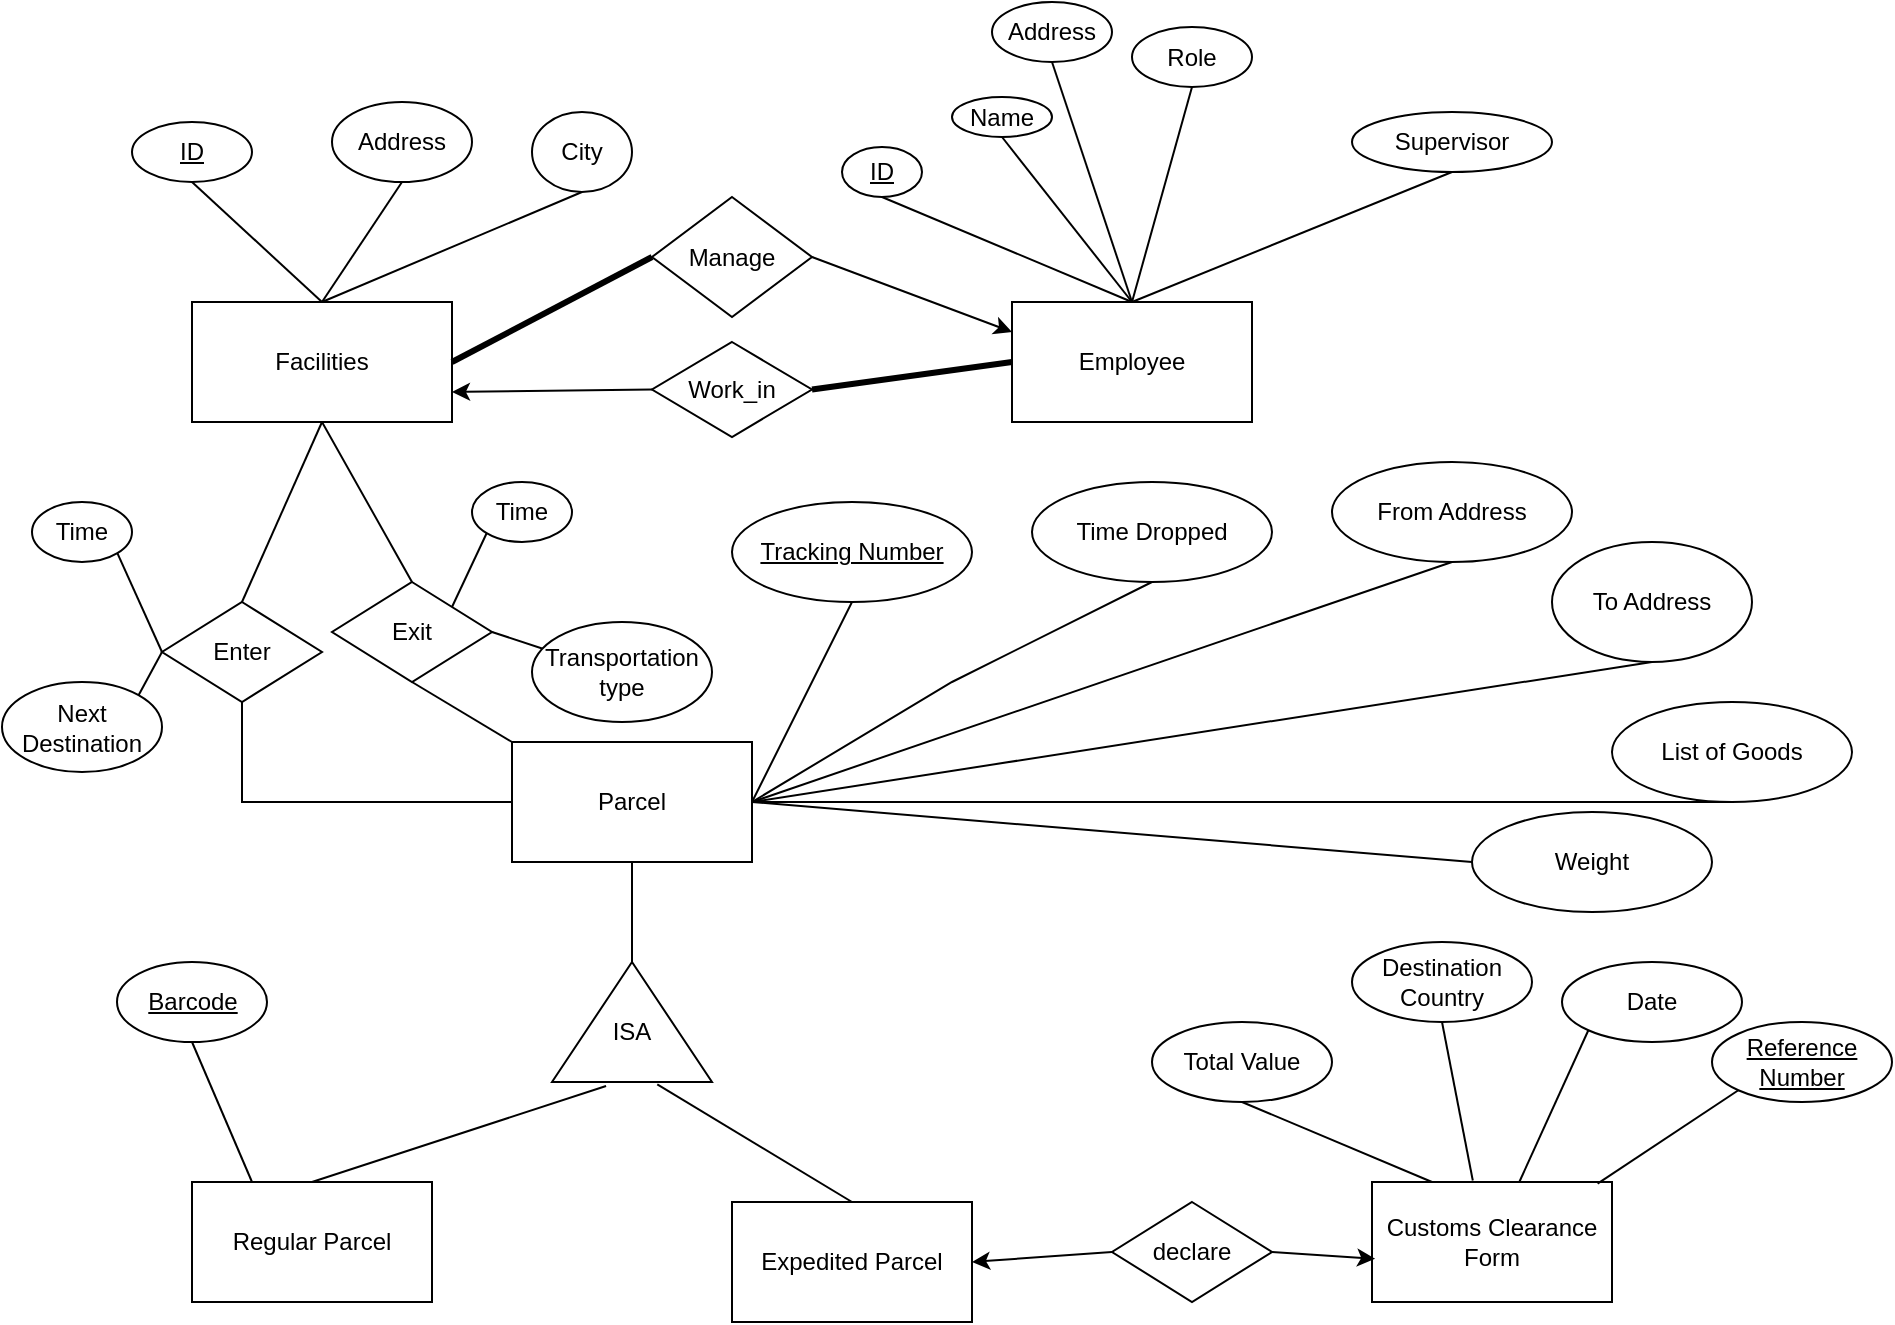 <mxfile version="22.1.21" type="github">
  <diagram name="Page-1" id="EvxMVYd9CC9yM_wSXS7T">
    <mxGraphModel dx="1562" dy="810" grid="1" gridSize="10" guides="1" tooltips="1" connect="1" arrows="1" fold="1" page="1" pageScale="1" pageWidth="850" pageHeight="1100" math="0" shadow="0">
      <root>
        <mxCell id="0" />
        <mxCell id="1" parent="0" />
        <mxCell id="00lhhaFbvG1tlL3pLhrf-69" style="rounded=0;orthogonalLoop=1;jettySize=auto;html=1;exitX=0.5;exitY=1;exitDx=0;exitDy=0;entryX=0.5;entryY=0;entryDx=0;entryDy=0;endArrow=none;endFill=0;" edge="1" parent="1" source="00lhhaFbvG1tlL3pLhrf-1" target="00lhhaFbvG1tlL3pLhrf-65">
          <mxGeometry relative="1" as="geometry" />
        </mxCell>
        <mxCell id="00lhhaFbvG1tlL3pLhrf-73" style="rounded=0;orthogonalLoop=1;jettySize=auto;html=1;exitX=0.5;exitY=1;exitDx=0;exitDy=0;entryX=0.5;entryY=0;entryDx=0;entryDy=0;endArrow=none;endFill=0;" edge="1" parent="1" source="00lhhaFbvG1tlL3pLhrf-1" target="00lhhaFbvG1tlL3pLhrf-70">
          <mxGeometry relative="1" as="geometry" />
        </mxCell>
        <mxCell id="00lhhaFbvG1tlL3pLhrf-1" value="Facilities" style="rounded=0;whiteSpace=wrap;html=1;" vertex="1" parent="1">
          <mxGeometry x="100" y="190" width="130" height="60" as="geometry" />
        </mxCell>
        <mxCell id="00lhhaFbvG1tlL3pLhrf-9" style="rounded=0;orthogonalLoop=1;jettySize=auto;html=1;exitX=0.5;exitY=1;exitDx=0;exitDy=0;endArrow=none;endFill=0;entryX=0.5;entryY=0;entryDx=0;entryDy=0;" edge="1" parent="1" source="00lhhaFbvG1tlL3pLhrf-2" target="00lhhaFbvG1tlL3pLhrf-1">
          <mxGeometry relative="1" as="geometry" />
        </mxCell>
        <mxCell id="00lhhaFbvG1tlL3pLhrf-2" value="ID" style="ellipse;whiteSpace=wrap;html=1;fontStyle=4" vertex="1" parent="1">
          <mxGeometry x="70" y="100" width="60" height="30" as="geometry" />
        </mxCell>
        <mxCell id="00lhhaFbvG1tlL3pLhrf-10" style="rounded=0;orthogonalLoop=1;jettySize=auto;html=1;exitX=0.5;exitY=1;exitDx=0;exitDy=0;entryX=0.5;entryY=0;entryDx=0;entryDy=0;endArrow=none;endFill=0;" edge="1" parent="1" source="00lhhaFbvG1tlL3pLhrf-3" target="00lhhaFbvG1tlL3pLhrf-1">
          <mxGeometry relative="1" as="geometry" />
        </mxCell>
        <mxCell id="00lhhaFbvG1tlL3pLhrf-3" value="Address" style="ellipse;whiteSpace=wrap;html=1;" vertex="1" parent="1">
          <mxGeometry x="170" y="90" width="70" height="40" as="geometry" />
        </mxCell>
        <mxCell id="00lhhaFbvG1tlL3pLhrf-11" style="rounded=0;orthogonalLoop=1;jettySize=auto;html=1;exitX=0.5;exitY=1;exitDx=0;exitDy=0;entryX=0.5;entryY=0;entryDx=0;entryDy=0;endArrow=none;endFill=0;" edge="1" parent="1" source="00lhhaFbvG1tlL3pLhrf-4" target="00lhhaFbvG1tlL3pLhrf-1">
          <mxGeometry relative="1" as="geometry" />
        </mxCell>
        <mxCell id="00lhhaFbvG1tlL3pLhrf-4" value="City" style="ellipse;whiteSpace=wrap;html=1;" vertex="1" parent="1">
          <mxGeometry x="270" y="95" width="50" height="40" as="geometry" />
        </mxCell>
        <mxCell id="00lhhaFbvG1tlL3pLhrf-16" style="rounded=0;orthogonalLoop=1;jettySize=auto;html=1;exitX=0;exitY=0.5;exitDx=0;exitDy=0;entryX=1;entryY=0.5;entryDx=0;entryDy=0;endArrow=none;endFill=0;curved=0;strokeColor=default;strokeWidth=3;" edge="1" parent="1" source="00lhhaFbvG1tlL3pLhrf-13" target="00lhhaFbvG1tlL3pLhrf-1">
          <mxGeometry relative="1" as="geometry" />
        </mxCell>
        <mxCell id="00lhhaFbvG1tlL3pLhrf-13" value="Manage" style="rhombus;whiteSpace=wrap;html=1;" vertex="1" parent="1">
          <mxGeometry x="330" y="137.5" width="80" height="60" as="geometry" />
        </mxCell>
        <mxCell id="00lhhaFbvG1tlL3pLhrf-15" style="rounded=0;orthogonalLoop=1;jettySize=auto;html=1;exitX=0;exitY=0.25;exitDx=0;exitDy=0;entryX=1;entryY=0.5;entryDx=0;entryDy=0;endArrow=none;endFill=0;startArrow=classic;startFill=1;" edge="1" parent="1" source="00lhhaFbvG1tlL3pLhrf-14" target="00lhhaFbvG1tlL3pLhrf-13">
          <mxGeometry relative="1" as="geometry" />
        </mxCell>
        <mxCell id="00lhhaFbvG1tlL3pLhrf-95" style="rounded=0;orthogonalLoop=1;jettySize=auto;html=1;exitX=0;exitY=0.5;exitDx=0;exitDy=0;entryX=1;entryY=0.5;entryDx=0;entryDy=0;endArrow=none;endFill=0;strokeWidth=3;" edge="1" parent="1" source="00lhhaFbvG1tlL3pLhrf-14" target="00lhhaFbvG1tlL3pLhrf-94">
          <mxGeometry relative="1" as="geometry" />
        </mxCell>
        <mxCell id="00lhhaFbvG1tlL3pLhrf-14" value="Employee" style="rounded=0;whiteSpace=wrap;html=1;" vertex="1" parent="1">
          <mxGeometry x="510" y="190" width="120" height="60" as="geometry" />
        </mxCell>
        <mxCell id="00lhhaFbvG1tlL3pLhrf-27" style="rounded=0;orthogonalLoop=1;jettySize=auto;html=1;exitX=0.5;exitY=1;exitDx=0;exitDy=0;entryX=0.5;entryY=0;entryDx=0;entryDy=0;endArrow=none;endFill=0;" edge="1" parent="1" source="00lhhaFbvG1tlL3pLhrf-17" target="00lhhaFbvG1tlL3pLhrf-14">
          <mxGeometry relative="1" as="geometry" />
        </mxCell>
        <mxCell id="00lhhaFbvG1tlL3pLhrf-17" value="ID" style="ellipse;whiteSpace=wrap;html=1;fontStyle=4" vertex="1" parent="1">
          <mxGeometry x="425" y="112.5" width="40" height="25" as="geometry" />
        </mxCell>
        <mxCell id="00lhhaFbvG1tlL3pLhrf-28" style="rounded=0;orthogonalLoop=1;jettySize=auto;html=1;exitX=0.5;exitY=1;exitDx=0;exitDy=0;endArrow=none;endFill=0;entryX=0.5;entryY=0;entryDx=0;entryDy=0;" edge="1" parent="1" source="00lhhaFbvG1tlL3pLhrf-18" target="00lhhaFbvG1tlL3pLhrf-14">
          <mxGeometry relative="1" as="geometry">
            <mxPoint x="570" y="250" as="targetPoint" />
          </mxGeometry>
        </mxCell>
        <mxCell id="00lhhaFbvG1tlL3pLhrf-18" value="Name" style="ellipse;whiteSpace=wrap;html=1;" vertex="1" parent="1">
          <mxGeometry x="480" y="87.5" width="50" height="20" as="geometry" />
        </mxCell>
        <mxCell id="00lhhaFbvG1tlL3pLhrf-29" style="rounded=0;orthogonalLoop=1;jettySize=auto;html=1;exitX=0.5;exitY=1;exitDx=0;exitDy=0;endArrow=none;endFill=0;entryX=0.5;entryY=0;entryDx=0;entryDy=0;" edge="1" parent="1" source="00lhhaFbvG1tlL3pLhrf-19" target="00lhhaFbvG1tlL3pLhrf-14">
          <mxGeometry relative="1" as="geometry">
            <mxPoint x="560" y="170" as="targetPoint" />
          </mxGeometry>
        </mxCell>
        <mxCell id="00lhhaFbvG1tlL3pLhrf-19" value="Address" style="ellipse;whiteSpace=wrap;html=1;" vertex="1" parent="1">
          <mxGeometry x="500" y="40" width="60" height="30" as="geometry" />
        </mxCell>
        <mxCell id="00lhhaFbvG1tlL3pLhrf-30" style="rounded=0;orthogonalLoop=1;jettySize=auto;html=1;exitX=0.5;exitY=1;exitDx=0;exitDy=0;endArrow=none;endFill=0;entryX=0.5;entryY=0;entryDx=0;entryDy=0;" edge="1" parent="1" source="00lhhaFbvG1tlL3pLhrf-21" target="00lhhaFbvG1tlL3pLhrf-14">
          <mxGeometry relative="1" as="geometry">
            <mxPoint x="570" y="170" as="targetPoint" />
          </mxGeometry>
        </mxCell>
        <mxCell id="00lhhaFbvG1tlL3pLhrf-21" value="Role" style="ellipse;whiteSpace=wrap;html=1;" vertex="1" parent="1">
          <mxGeometry x="570" y="52.5" width="60" height="30" as="geometry" />
        </mxCell>
        <mxCell id="00lhhaFbvG1tlL3pLhrf-33" style="rounded=0;orthogonalLoop=1;jettySize=auto;html=1;exitX=0.5;exitY=1;exitDx=0;exitDy=0;entryX=0.5;entryY=0;entryDx=0;entryDy=0;endArrow=none;endFill=0;" edge="1" parent="1" source="00lhhaFbvG1tlL3pLhrf-22" target="00lhhaFbvG1tlL3pLhrf-14">
          <mxGeometry relative="1" as="geometry" />
        </mxCell>
        <mxCell id="00lhhaFbvG1tlL3pLhrf-22" value="Supervisor" style="ellipse;whiteSpace=wrap;html=1;" vertex="1" parent="1">
          <mxGeometry x="680" y="95" width="100" height="30" as="geometry" />
        </mxCell>
        <mxCell id="00lhhaFbvG1tlL3pLhrf-32" value="Regular Parcel" style="rounded=0;whiteSpace=wrap;html=1;" vertex="1" parent="1">
          <mxGeometry x="100" y="630" width="120" height="60" as="geometry" />
        </mxCell>
        <mxCell id="00lhhaFbvG1tlL3pLhrf-46" style="rounded=0;orthogonalLoop=1;jettySize=auto;html=1;exitX=0.5;exitY=1;exitDx=0;exitDy=0;entryX=1;entryY=0.5;entryDx=0;entryDy=0;endArrow=none;endFill=0;" edge="1" parent="1" source="00lhhaFbvG1tlL3pLhrf-34" target="00lhhaFbvG1tlL3pLhrf-36">
          <mxGeometry relative="1" as="geometry" />
        </mxCell>
        <mxCell id="00lhhaFbvG1tlL3pLhrf-34" value="&lt;u&gt;Tracking Number&lt;/u&gt;" style="ellipse;whiteSpace=wrap;html=1;" vertex="1" parent="1">
          <mxGeometry x="370" y="290" width="120" height="50" as="geometry" />
        </mxCell>
        <mxCell id="00lhhaFbvG1tlL3pLhrf-35" value="Expedited Parcel" style="rounded=0;whiteSpace=wrap;html=1;" vertex="1" parent="1">
          <mxGeometry x="370" y="640" width="120" height="60" as="geometry" />
        </mxCell>
        <mxCell id="00lhhaFbvG1tlL3pLhrf-43" style="rounded=0;orthogonalLoop=1;jettySize=auto;html=1;exitX=0.5;exitY=1;exitDx=0;exitDy=0;entryX=1;entryY=0.5;entryDx=0;entryDy=0;endArrow=none;endFill=0;" edge="1" parent="1" source="00lhhaFbvG1tlL3pLhrf-36" target="00lhhaFbvG1tlL3pLhrf-41">
          <mxGeometry relative="1" as="geometry" />
        </mxCell>
        <mxCell id="00lhhaFbvG1tlL3pLhrf-36" value="Parcel" style="rounded=0;whiteSpace=wrap;html=1;" vertex="1" parent="1">
          <mxGeometry x="260" y="410" width="120" height="60" as="geometry" />
        </mxCell>
        <mxCell id="00lhhaFbvG1tlL3pLhrf-41" value="" style="triangle;whiteSpace=wrap;html=1;rotation=-90;" vertex="1" parent="1">
          <mxGeometry x="290" y="510" width="60" height="80" as="geometry" />
        </mxCell>
        <mxCell id="00lhhaFbvG1tlL3pLhrf-42" value="ISA" style="text;html=1;strokeColor=none;fillColor=none;align=center;verticalAlign=middle;whiteSpace=wrap;rounded=0;" vertex="1" parent="1">
          <mxGeometry x="290" y="540" width="60" height="30" as="geometry" />
        </mxCell>
        <mxCell id="00lhhaFbvG1tlL3pLhrf-44" style="rounded=0;orthogonalLoop=1;jettySize=auto;html=1;exitX=0.5;exitY=0;exitDx=0;exitDy=0;entryX=-0.02;entryY=0.658;entryDx=0;entryDy=0;entryPerimeter=0;endArrow=none;endFill=0;" edge="1" parent="1" source="00lhhaFbvG1tlL3pLhrf-35" target="00lhhaFbvG1tlL3pLhrf-41">
          <mxGeometry relative="1" as="geometry" />
        </mxCell>
        <mxCell id="00lhhaFbvG1tlL3pLhrf-45" style="rounded=0;orthogonalLoop=1;jettySize=auto;html=1;exitX=0.5;exitY=0;exitDx=0;exitDy=0;entryX=-0.033;entryY=0.338;entryDx=0;entryDy=0;entryPerimeter=0;endArrow=none;endFill=0;" edge="1" parent="1" source="00lhhaFbvG1tlL3pLhrf-32" target="00lhhaFbvG1tlL3pLhrf-41">
          <mxGeometry relative="1" as="geometry" />
        </mxCell>
        <mxCell id="00lhhaFbvG1tlL3pLhrf-57" style="rounded=0;orthogonalLoop=1;jettySize=auto;html=1;exitX=0.5;exitY=1;exitDx=0;exitDy=0;endArrow=none;endFill=0;entryX=1;entryY=0.5;entryDx=0;entryDy=0;" edge="1" parent="1" source="00lhhaFbvG1tlL3pLhrf-47" target="00lhhaFbvG1tlL3pLhrf-36">
          <mxGeometry relative="1" as="geometry">
            <mxPoint x="390" y="450" as="targetPoint" />
          </mxGeometry>
        </mxCell>
        <mxCell id="00lhhaFbvG1tlL3pLhrf-47" value="From Address" style="ellipse;whiteSpace=wrap;html=1;" vertex="1" parent="1">
          <mxGeometry x="670" y="270" width="120" height="50" as="geometry" />
        </mxCell>
        <mxCell id="00lhhaFbvG1tlL3pLhrf-56" style="rounded=0;orthogonalLoop=1;jettySize=auto;html=1;exitX=0.5;exitY=1;exitDx=0;exitDy=0;endArrow=none;endFill=0;entryX=1;entryY=0.5;entryDx=0;entryDy=0;" edge="1" parent="1" source="00lhhaFbvG1tlL3pLhrf-48" target="00lhhaFbvG1tlL3pLhrf-36">
          <mxGeometry relative="1" as="geometry">
            <Array as="points">
              <mxPoint x="480" y="380" />
            </Array>
          </mxGeometry>
        </mxCell>
        <mxCell id="00lhhaFbvG1tlL3pLhrf-48" value="Time Dropped" style="ellipse;whiteSpace=wrap;html=1;" vertex="1" parent="1">
          <mxGeometry x="520" y="280" width="120" height="50" as="geometry" />
        </mxCell>
        <mxCell id="00lhhaFbvG1tlL3pLhrf-64" style="rounded=0;orthogonalLoop=1;jettySize=auto;html=1;exitX=0.5;exitY=1;exitDx=0;exitDy=0;entryX=1;entryY=0.5;entryDx=0;entryDy=0;endArrow=none;endFill=0;" edge="1" parent="1" source="00lhhaFbvG1tlL3pLhrf-49" target="00lhhaFbvG1tlL3pLhrf-36">
          <mxGeometry relative="1" as="geometry" />
        </mxCell>
        <mxCell id="00lhhaFbvG1tlL3pLhrf-49" value="To Address" style="ellipse;whiteSpace=wrap;html=1;" vertex="1" parent="1">
          <mxGeometry x="780" y="310" width="100" height="60" as="geometry" />
        </mxCell>
        <mxCell id="00lhhaFbvG1tlL3pLhrf-62" style="rounded=0;orthogonalLoop=1;jettySize=auto;html=1;exitX=0.5;exitY=1;exitDx=0;exitDy=0;entryX=1;entryY=0.5;entryDx=0;entryDy=0;endArrow=none;endFill=0;" edge="1" parent="1" source="00lhhaFbvG1tlL3pLhrf-53" target="00lhhaFbvG1tlL3pLhrf-36">
          <mxGeometry relative="1" as="geometry" />
        </mxCell>
        <mxCell id="00lhhaFbvG1tlL3pLhrf-53" value="List of Goods" style="ellipse;whiteSpace=wrap;html=1;" vertex="1" parent="1">
          <mxGeometry x="810" y="390" width="120" height="50" as="geometry" />
        </mxCell>
        <mxCell id="00lhhaFbvG1tlL3pLhrf-63" style="rounded=0;orthogonalLoop=1;jettySize=auto;html=1;exitX=0;exitY=0.5;exitDx=0;exitDy=0;endArrow=none;endFill=0;entryX=1;entryY=0.5;entryDx=0;entryDy=0;" edge="1" parent="1" source="00lhhaFbvG1tlL3pLhrf-54" target="00lhhaFbvG1tlL3pLhrf-36">
          <mxGeometry relative="1" as="geometry">
            <mxPoint x="390" y="450" as="targetPoint" />
          </mxGeometry>
        </mxCell>
        <mxCell id="00lhhaFbvG1tlL3pLhrf-54" value="Weight" style="ellipse;whiteSpace=wrap;html=1;" vertex="1" parent="1">
          <mxGeometry x="740" y="445" width="120" height="50" as="geometry" />
        </mxCell>
        <mxCell id="00lhhaFbvG1tlL3pLhrf-68" style="edgeStyle=orthogonalEdgeStyle;rounded=0;orthogonalLoop=1;jettySize=auto;html=1;exitX=0.5;exitY=1;exitDx=0;exitDy=0;entryX=0;entryY=0.5;entryDx=0;entryDy=0;endArrow=none;endFill=0;" edge="1" parent="1" source="00lhhaFbvG1tlL3pLhrf-65" target="00lhhaFbvG1tlL3pLhrf-36">
          <mxGeometry relative="1" as="geometry" />
        </mxCell>
        <mxCell id="00lhhaFbvG1tlL3pLhrf-65" value="Enter" style="rhombus;whiteSpace=wrap;html=1;" vertex="1" parent="1">
          <mxGeometry x="85" y="340" width="80" height="50" as="geometry" />
        </mxCell>
        <mxCell id="00lhhaFbvG1tlL3pLhrf-71" style="rounded=0;orthogonalLoop=1;jettySize=auto;html=1;exitX=1;exitY=0;exitDx=0;exitDy=0;entryX=0;entryY=0.5;entryDx=0;entryDy=0;endArrow=none;endFill=0;" edge="1" parent="1" source="00lhhaFbvG1tlL3pLhrf-66" target="00lhhaFbvG1tlL3pLhrf-65">
          <mxGeometry relative="1" as="geometry" />
        </mxCell>
        <mxCell id="00lhhaFbvG1tlL3pLhrf-66" value="Next Destination" style="ellipse;whiteSpace=wrap;html=1;" vertex="1" parent="1">
          <mxGeometry x="5" y="380" width="80" height="45" as="geometry" />
        </mxCell>
        <mxCell id="00lhhaFbvG1tlL3pLhrf-72" style="rounded=0;orthogonalLoop=1;jettySize=auto;html=1;exitX=1;exitY=1;exitDx=0;exitDy=0;endArrow=none;endFill=0;entryX=0;entryY=0.5;entryDx=0;entryDy=0;" edge="1" parent="1" source="00lhhaFbvG1tlL3pLhrf-67" target="00lhhaFbvG1tlL3pLhrf-65">
          <mxGeometry relative="1" as="geometry">
            <mxPoint x="100" y="360" as="targetPoint" />
          </mxGeometry>
        </mxCell>
        <mxCell id="00lhhaFbvG1tlL3pLhrf-67" value="Time" style="ellipse;whiteSpace=wrap;html=1;" vertex="1" parent="1">
          <mxGeometry x="20" y="290" width="50" height="30" as="geometry" />
        </mxCell>
        <mxCell id="00lhhaFbvG1tlL3pLhrf-74" style="rounded=0;orthogonalLoop=1;jettySize=auto;html=1;exitX=0.5;exitY=1;exitDx=0;exitDy=0;entryX=0;entryY=0;entryDx=0;entryDy=0;endArrow=none;endFill=0;" edge="1" parent="1" source="00lhhaFbvG1tlL3pLhrf-70" target="00lhhaFbvG1tlL3pLhrf-36">
          <mxGeometry relative="1" as="geometry" />
        </mxCell>
        <mxCell id="00lhhaFbvG1tlL3pLhrf-70" value="Exit" style="rhombus;whiteSpace=wrap;html=1;" vertex="1" parent="1">
          <mxGeometry x="170" y="330" width="80" height="50" as="geometry" />
        </mxCell>
        <mxCell id="00lhhaFbvG1tlL3pLhrf-77" style="rounded=0;orthogonalLoop=1;jettySize=auto;html=1;exitX=0.069;exitY=0.272;exitDx=0;exitDy=0;entryX=1;entryY=0.5;entryDx=0;entryDy=0;endArrow=none;endFill=0;exitPerimeter=0;" edge="1" parent="1" source="00lhhaFbvG1tlL3pLhrf-75" target="00lhhaFbvG1tlL3pLhrf-70">
          <mxGeometry relative="1" as="geometry" />
        </mxCell>
        <mxCell id="00lhhaFbvG1tlL3pLhrf-75" value="Transportation type" style="ellipse;whiteSpace=wrap;html=1;" vertex="1" parent="1">
          <mxGeometry x="270" y="350" width="90" height="50" as="geometry" />
        </mxCell>
        <mxCell id="00lhhaFbvG1tlL3pLhrf-78" style="rounded=0;orthogonalLoop=1;jettySize=auto;html=1;exitX=0;exitY=1;exitDx=0;exitDy=0;entryX=1;entryY=0;entryDx=0;entryDy=0;endArrow=none;endFill=0;" edge="1" parent="1" source="00lhhaFbvG1tlL3pLhrf-76" target="00lhhaFbvG1tlL3pLhrf-70">
          <mxGeometry relative="1" as="geometry" />
        </mxCell>
        <mxCell id="00lhhaFbvG1tlL3pLhrf-76" value="Time" style="ellipse;whiteSpace=wrap;html=1;" vertex="1" parent="1">
          <mxGeometry x="240" y="280" width="50" height="30" as="geometry" />
        </mxCell>
        <mxCell id="00lhhaFbvG1tlL3pLhrf-80" style="rounded=0;orthogonalLoop=1;jettySize=auto;html=1;exitX=0.5;exitY=1;exitDx=0;exitDy=0;entryX=0.25;entryY=0;entryDx=0;entryDy=0;endArrow=none;endFill=0;" edge="1" parent="1" source="00lhhaFbvG1tlL3pLhrf-79" target="00lhhaFbvG1tlL3pLhrf-32">
          <mxGeometry relative="1" as="geometry" />
        </mxCell>
        <mxCell id="00lhhaFbvG1tlL3pLhrf-79" value="&lt;u&gt;Barcode&lt;/u&gt;" style="ellipse;whiteSpace=wrap;html=1;" vertex="1" parent="1">
          <mxGeometry x="62.5" y="520" width="75" height="40" as="geometry" />
        </mxCell>
        <mxCell id="00lhhaFbvG1tlL3pLhrf-82" value="Customs Clearance Form" style="rounded=0;whiteSpace=wrap;html=1;" vertex="1" parent="1">
          <mxGeometry x="690" y="630" width="120" height="60" as="geometry" />
        </mxCell>
        <mxCell id="00lhhaFbvG1tlL3pLhrf-90" style="rounded=0;orthogonalLoop=1;jettySize=auto;html=1;exitX=0.5;exitY=1;exitDx=0;exitDy=0;entryX=0.25;entryY=0;entryDx=0;entryDy=0;endArrow=none;endFill=0;" edge="1" parent="1" source="00lhhaFbvG1tlL3pLhrf-83" target="00lhhaFbvG1tlL3pLhrf-82">
          <mxGeometry relative="1" as="geometry" />
        </mxCell>
        <mxCell id="00lhhaFbvG1tlL3pLhrf-83" value="Total Value" style="ellipse;whiteSpace=wrap;html=1;" vertex="1" parent="1">
          <mxGeometry x="580" y="550" width="90" height="40" as="geometry" />
        </mxCell>
        <mxCell id="00lhhaFbvG1tlL3pLhrf-84" value="Destination Country" style="ellipse;whiteSpace=wrap;html=1;" vertex="1" parent="1">
          <mxGeometry x="680" y="510" width="90" height="40" as="geometry" />
        </mxCell>
        <mxCell id="00lhhaFbvG1tlL3pLhrf-92" style="rounded=0;orthogonalLoop=1;jettySize=auto;html=1;exitX=0;exitY=1;exitDx=0;exitDy=0;endArrow=none;endFill=0;" edge="1" parent="1" source="00lhhaFbvG1tlL3pLhrf-85" target="00lhhaFbvG1tlL3pLhrf-82">
          <mxGeometry relative="1" as="geometry" />
        </mxCell>
        <mxCell id="00lhhaFbvG1tlL3pLhrf-85" value="Date" style="ellipse;whiteSpace=wrap;html=1;" vertex="1" parent="1">
          <mxGeometry x="785" y="520" width="90" height="40" as="geometry" />
        </mxCell>
        <mxCell id="00lhhaFbvG1tlL3pLhrf-86" value="&lt;u&gt;Reference Number&lt;/u&gt;" style="ellipse;whiteSpace=wrap;html=1;" vertex="1" parent="1">
          <mxGeometry x="860" y="550" width="90" height="40" as="geometry" />
        </mxCell>
        <mxCell id="00lhhaFbvG1tlL3pLhrf-89" style="rounded=0;orthogonalLoop=1;jettySize=auto;html=1;exitX=0;exitY=0.5;exitDx=0;exitDy=0;entryX=1;entryY=0.5;entryDx=0;entryDy=0;" edge="1" parent="1" source="00lhhaFbvG1tlL3pLhrf-87" target="00lhhaFbvG1tlL3pLhrf-35">
          <mxGeometry relative="1" as="geometry" />
        </mxCell>
        <mxCell id="00lhhaFbvG1tlL3pLhrf-87" value="declare" style="rhombus;whiteSpace=wrap;html=1;" vertex="1" parent="1">
          <mxGeometry x="560" y="640" width="80" height="50" as="geometry" />
        </mxCell>
        <mxCell id="00lhhaFbvG1tlL3pLhrf-88" style="rounded=0;orthogonalLoop=1;jettySize=auto;html=1;exitX=1;exitY=0.5;exitDx=0;exitDy=0;entryX=0.013;entryY=0.64;entryDx=0;entryDy=0;entryPerimeter=0;" edge="1" parent="1" source="00lhhaFbvG1tlL3pLhrf-87" target="00lhhaFbvG1tlL3pLhrf-82">
          <mxGeometry relative="1" as="geometry" />
        </mxCell>
        <mxCell id="00lhhaFbvG1tlL3pLhrf-91" style="rounded=0;orthogonalLoop=1;jettySize=auto;html=1;exitX=0.5;exitY=1;exitDx=0;exitDy=0;entryX=0.42;entryY=-0.013;entryDx=0;entryDy=0;entryPerimeter=0;endArrow=none;endFill=0;" edge="1" parent="1" source="00lhhaFbvG1tlL3pLhrf-84" target="00lhhaFbvG1tlL3pLhrf-82">
          <mxGeometry relative="1" as="geometry" />
        </mxCell>
        <mxCell id="00lhhaFbvG1tlL3pLhrf-93" style="rounded=0;orthogonalLoop=1;jettySize=auto;html=1;exitX=0;exitY=1;exitDx=0;exitDy=0;entryX=0.94;entryY=0.013;entryDx=0;entryDy=0;entryPerimeter=0;endArrow=none;endFill=0;" edge="1" parent="1" source="00lhhaFbvG1tlL3pLhrf-86" target="00lhhaFbvG1tlL3pLhrf-82">
          <mxGeometry relative="1" as="geometry">
            <mxPoint x="790" y="610" as="targetPoint" />
          </mxGeometry>
        </mxCell>
        <mxCell id="00lhhaFbvG1tlL3pLhrf-96" style="rounded=0;orthogonalLoop=1;jettySize=auto;html=1;exitX=0;exitY=0.5;exitDx=0;exitDy=0;entryX=1;entryY=0.75;entryDx=0;entryDy=0;" edge="1" parent="1" source="00lhhaFbvG1tlL3pLhrf-94" target="00lhhaFbvG1tlL3pLhrf-1">
          <mxGeometry relative="1" as="geometry">
            <mxPoint x="230" y="220" as="targetPoint" />
          </mxGeometry>
        </mxCell>
        <mxCell id="00lhhaFbvG1tlL3pLhrf-94" value="Work_in" style="rhombus;whiteSpace=wrap;html=1;" vertex="1" parent="1">
          <mxGeometry x="330" y="210" width="80" height="47.5" as="geometry" />
        </mxCell>
      </root>
    </mxGraphModel>
  </diagram>
</mxfile>
